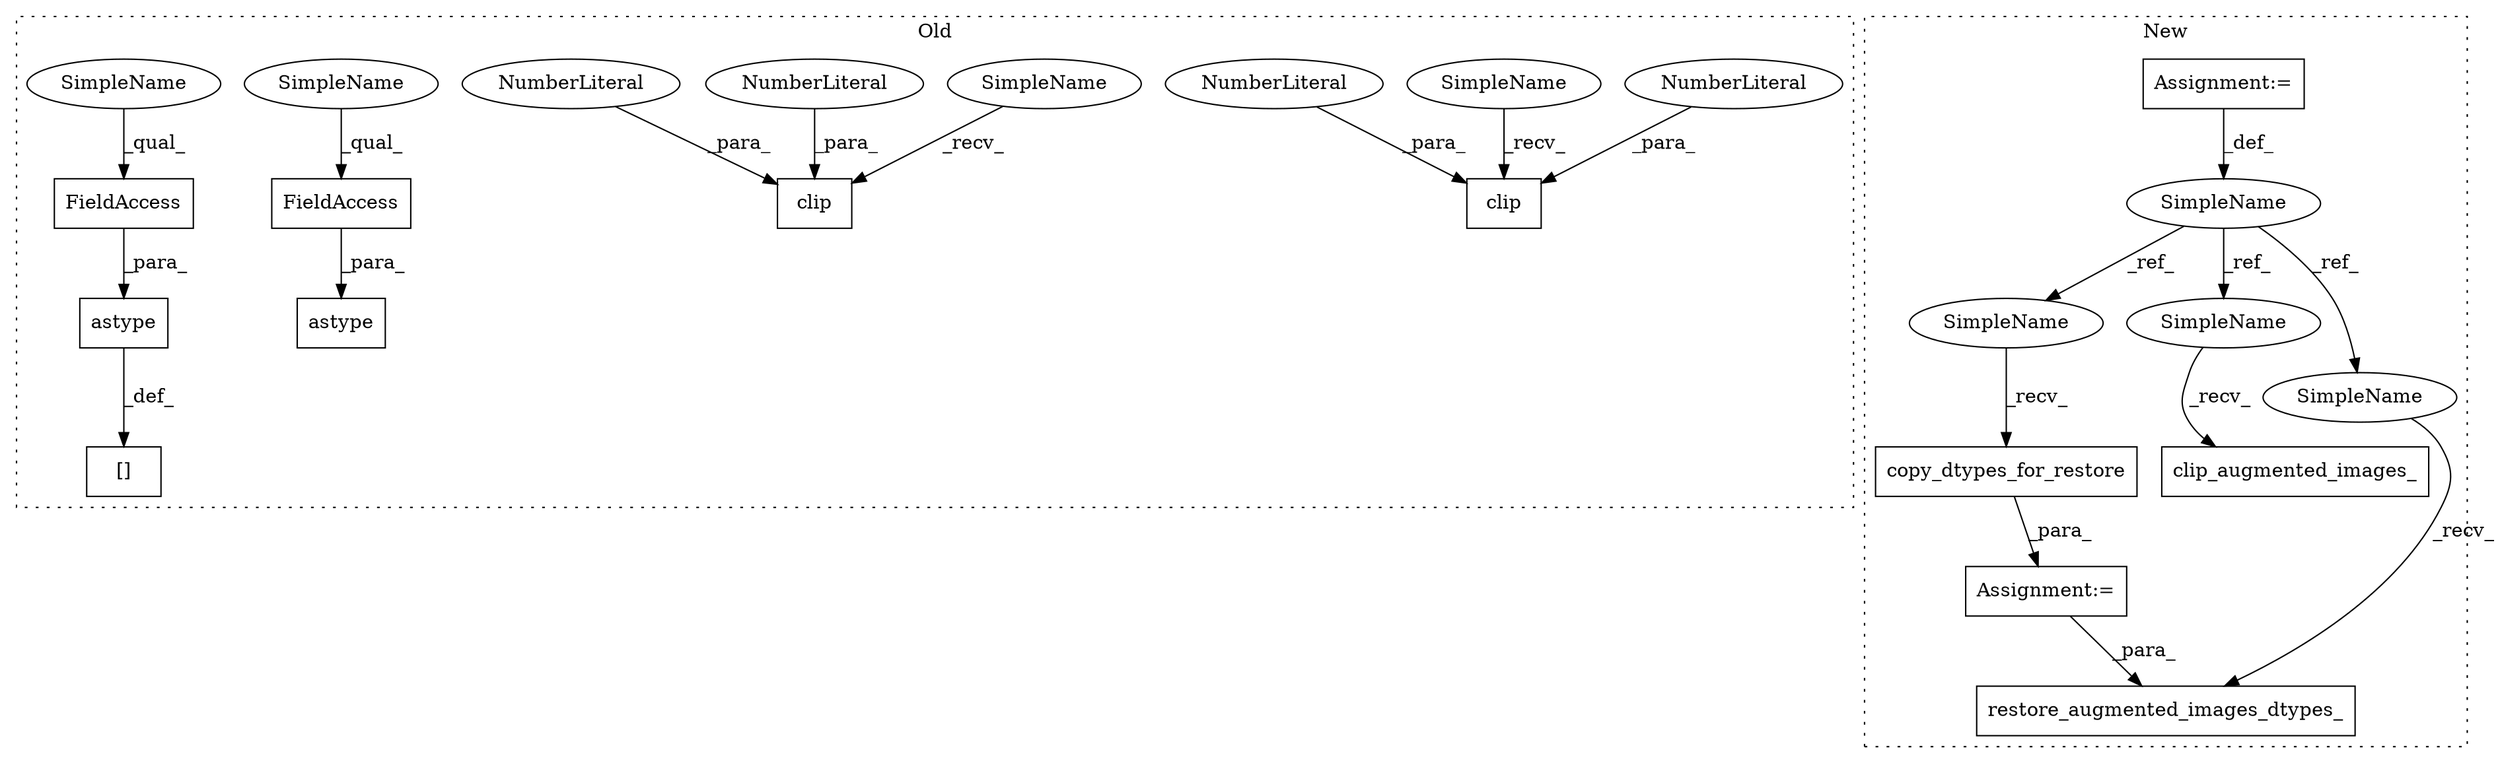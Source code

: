 digraph G {
subgraph cluster0 {
1 [label="clip" a="32" s="27217,27239" l="5,1" shape="box"];
3 [label="NumberLiteral" a="34" s="27230" l="3" shape="ellipse"];
4 [label="NumberLiteral" a="34" s="27228" l="1" shape="ellipse"];
7 [label="FieldAccess" a="22" s="26925" l="11" shape="box"];
11 [label="astype" a="32" s="26918,26936" l="7,1" shape="box"];
12 [label="[]" a="2" s="26902,26910" l="7,1" shape="box"];
13 [label="FieldAccess" a="22" s="27275" l="11" shape="box"];
14 [label="astype" a="32" s="27268,27286" l="7,1" shape="box"];
15 [label="clip" a="32" s="26869,26891" l="5,1" shape="box"];
16 [label="NumberLiteral" a="34" s="26880" l="1" shape="ellipse"];
17 [label="NumberLiteral" a="34" s="26882" l="3" shape="ellipse"];
18 [label="SimpleName" a="42" s="27211" l="5" shape="ellipse"];
19 [label="SimpleName" a="42" s="26863" l="5" shape="ellipse"];
20 [label="SimpleName" a="42" s="27275" l="5" shape="ellipse"];
21 [label="SimpleName" a="42" s="26925" l="5" shape="ellipse"];
label = "Old";
style="dotted";
}
subgraph cluster1 {
2 [label="restore_augmented_images_dtypes_" a="32" s="27777,27829" l="33,1" shape="box"];
5 [label="SimpleName" a="42" s="26237" l="4" shape="ellipse"];
6 [label="clip_augmented_images_" a="32" s="27706,27765" l="23,1" shape="box"];
8 [label="Assignment:=" a="7" s="26326" l="1" shape="box"];
9 [label="Assignment:=" a="7" s="26237" l="4" shape="box"];
10 [label="copy_dtypes_for_restore" a="32" s="26332,26362" l="24,1" shape="box"];
22 [label="SimpleName" a="42" s="26327" l="4" shape="ellipse"];
23 [label="SimpleName" a="42" s="27701" l="4" shape="ellipse"];
24 [label="SimpleName" a="42" s="27772" l="4" shape="ellipse"];
label = "New";
style="dotted";
}
3 -> 1 [label="_para_"];
4 -> 1 [label="_para_"];
5 -> 24 [label="_ref_"];
5 -> 22 [label="_ref_"];
5 -> 23 [label="_ref_"];
7 -> 11 [label="_para_"];
8 -> 2 [label="_para_"];
9 -> 5 [label="_def_"];
10 -> 8 [label="_para_"];
11 -> 12 [label="_def_"];
13 -> 14 [label="_para_"];
16 -> 15 [label="_para_"];
17 -> 15 [label="_para_"];
18 -> 1 [label="_recv_"];
19 -> 15 [label="_recv_"];
20 -> 13 [label="_qual_"];
21 -> 7 [label="_qual_"];
22 -> 10 [label="_recv_"];
23 -> 6 [label="_recv_"];
24 -> 2 [label="_recv_"];
}